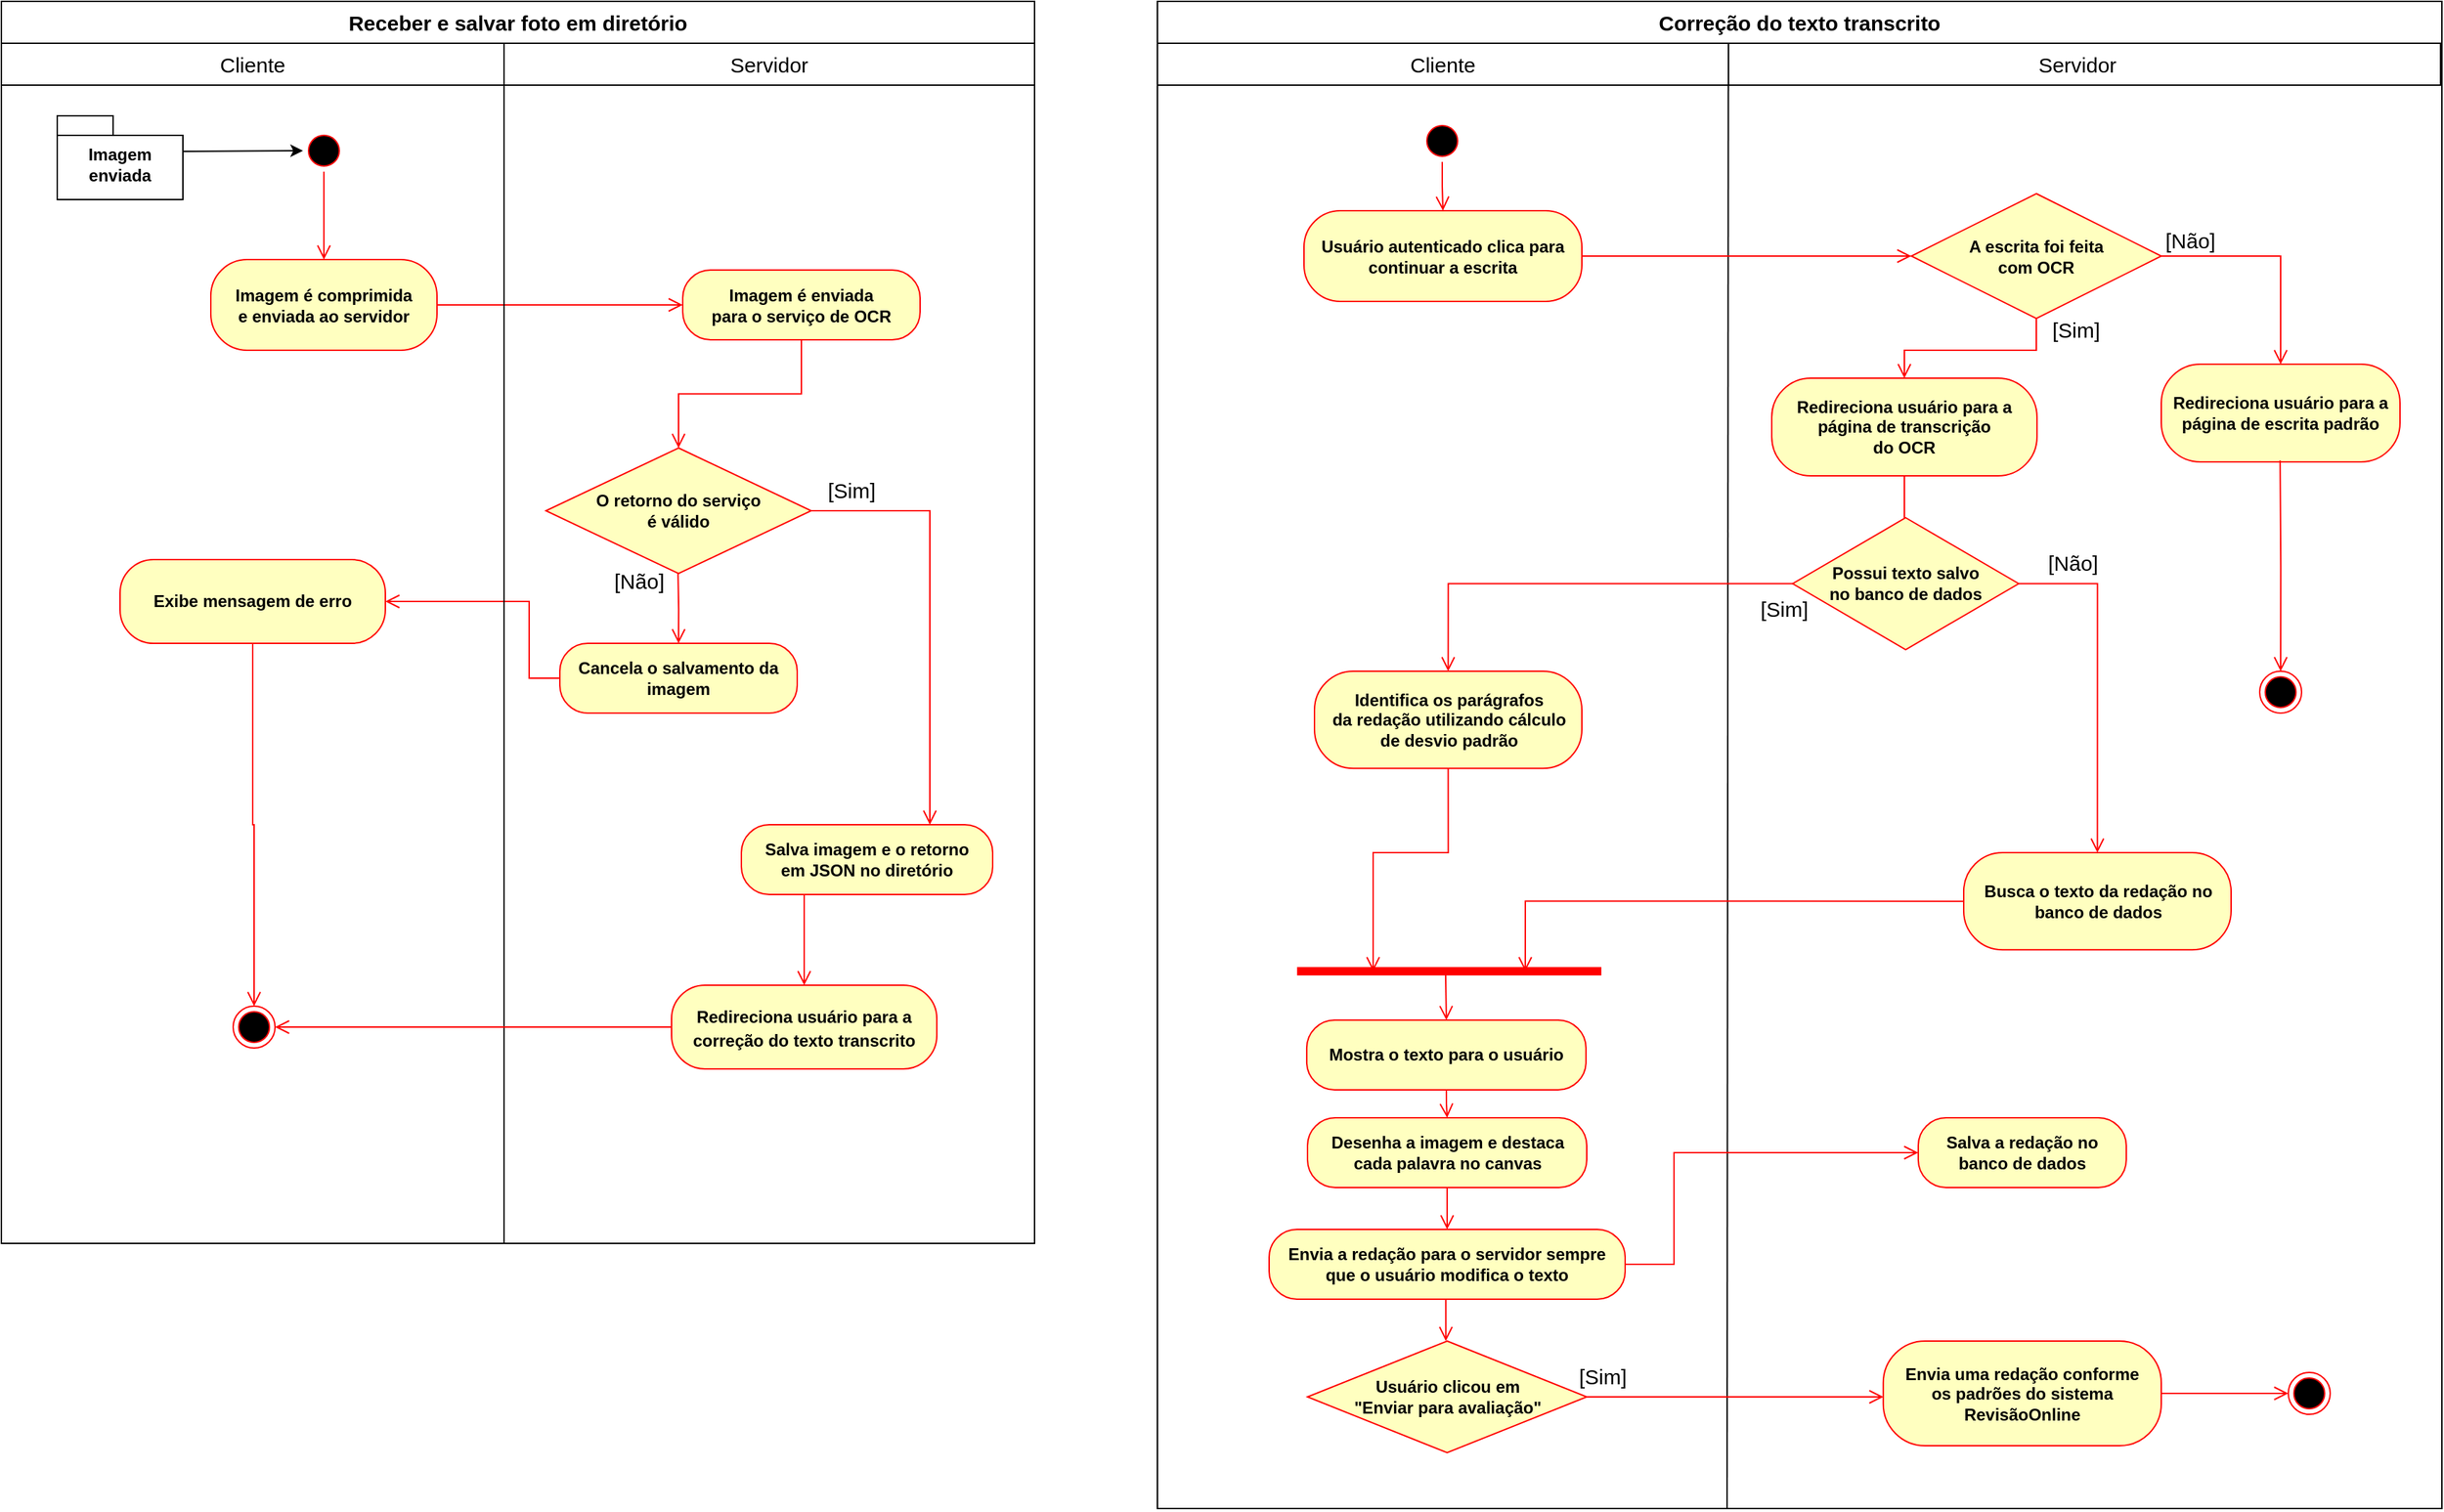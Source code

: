 <mxfile version="24.7.5">
  <diagram name="Page-1" id="BAec64L_Z81vPXz8HiST">
    <mxGraphModel dx="1714" dy="969" grid="1" gridSize="10" guides="1" tooltips="1" connect="1" arrows="1" fold="1" page="1" pageScale="1" pageWidth="827" pageHeight="1169" math="0" shadow="0">
      <root>
        <mxCell id="0" />
        <mxCell id="1" parent="0" />
        <mxCell id="wz36yzEruvP4x7EnCw-V-7" value="&lt;font style=&quot;font-size: 15px;&quot;&gt;Receber e salvar foto em diretório&lt;/font&gt;" style="swimlane;whiteSpace=wrap;html=1;startSize=30;" parent="1" vertex="1">
          <mxGeometry x="52" y="60" width="740" height="890" as="geometry" />
        </mxCell>
        <mxCell id="wz36yzEruvP4x7EnCw-V-8" value="Imagem enviada " style="shape=folder;fontStyle=1;spacingTop=10;tabWidth=40;tabHeight=14;tabPosition=left;html=1;whiteSpace=wrap;" parent="wz36yzEruvP4x7EnCw-V-7" vertex="1">
          <mxGeometry x="40" y="82" width="90" height="60" as="geometry" />
        </mxCell>
        <mxCell id="wz36yzEruvP4x7EnCw-V-9" value="" style="ellipse;html=1;shape=startState;fillColor=#000000;strokeColor=#ff0000;" parent="wz36yzEruvP4x7EnCw-V-7" vertex="1">
          <mxGeometry x="216" y="92" width="30" height="30" as="geometry" />
        </mxCell>
        <mxCell id="wz36yzEruvP4x7EnCw-V-10" value="" style="edgeStyle=orthogonalEdgeStyle;html=1;verticalAlign=bottom;endArrow=open;endSize=8;strokeColor=#ff0000;rounded=0;" parent="wz36yzEruvP4x7EnCw-V-7" source="wz36yzEruvP4x7EnCw-V-9" edge="1">
          <mxGeometry relative="1" as="geometry">
            <mxPoint x="231" y="185" as="targetPoint" />
          </mxGeometry>
        </mxCell>
        <mxCell id="wz36yzEruvP4x7EnCw-V-11" value="&lt;div&gt;&lt;font size=&quot;1&quot;&gt;&lt;b style=&quot;font-size: 12px;&quot;&gt;Imagem é comprimida&lt;br&gt;e enviada ao servidor&lt;br&gt;&lt;/b&gt;&lt;/font&gt;&lt;/div&gt;" style="rounded=1;whiteSpace=wrap;html=1;arcSize=40;fontColor=#000000;fillColor=#ffffc0;strokeColor=#ff0000;" parent="wz36yzEruvP4x7EnCw-V-7" vertex="1">
          <mxGeometry x="150" y="185" width="162" height="65" as="geometry" />
        </mxCell>
        <mxCell id="wz36yzEruvP4x7EnCw-V-12" value="" style="edgeStyle=orthogonalEdgeStyle;html=1;verticalAlign=bottom;endArrow=open;endSize=8;strokeColor=#ff0000;rounded=0;entryX=0;entryY=0.5;entryDx=0;entryDy=0;" parent="wz36yzEruvP4x7EnCw-V-7" source="wz36yzEruvP4x7EnCw-V-11" edge="1" target="wz36yzEruvP4x7EnCw-V-16">
          <mxGeometry relative="1" as="geometry">
            <mxPoint x="490" y="240" as="targetPoint" />
          </mxGeometry>
        </mxCell>
        <mxCell id="wz36yzEruvP4x7EnCw-V-14" value="" style="endArrow=classic;html=1;rounded=0;entryX=0;entryY=0.5;entryDx=0;entryDy=0;exitX=0;exitY=0;exitDx=90;exitDy=25.5;exitPerimeter=0;" parent="wz36yzEruvP4x7EnCw-V-7" source="wz36yzEruvP4x7EnCw-V-8" target="wz36yzEruvP4x7EnCw-V-9" edge="1">
          <mxGeometry width="50" height="50" relative="1" as="geometry">
            <mxPoint x="284" y="109.23" as="sourcePoint" />
            <mxPoint x="364" y="109.23" as="targetPoint" />
          </mxGeometry>
        </mxCell>
        <mxCell id="wz36yzEruvP4x7EnCw-V-16" value="&lt;font style=&quot;font-size: 12px;&quot;&gt;&lt;b&gt;Imagem é enviada &lt;br&gt;para o serviço de OCR&lt;/b&gt;&lt;/font&gt;" style="rounded=1;whiteSpace=wrap;html=1;arcSize=40;fontColor=#000000;fillColor=#ffffc0;strokeColor=#ff0000;" parent="wz36yzEruvP4x7EnCw-V-7" vertex="1">
          <mxGeometry x="488" y="192.5" width="170" height="50" as="geometry" />
        </mxCell>
        <mxCell id="wz36yzEruvP4x7EnCw-V-21" value="&lt;b&gt;Cancela o salvamento da imagem&lt;br&gt;&lt;/b&gt;" style="rounded=1;whiteSpace=wrap;html=1;arcSize=40;fontColor=#000000;fillColor=#ffffc0;strokeColor=#ff0000;" parent="wz36yzEruvP4x7EnCw-V-7" vertex="1">
          <mxGeometry x="400" y="460" width="170" height="50" as="geometry" />
        </mxCell>
        <mxCell id="wz36yzEruvP4x7EnCw-V-22" value="&lt;b&gt;Exibe mensagem de erro&lt;/b&gt;" style="rounded=1;whiteSpace=wrap;html=1;arcSize=40;fontColor=#000000;fillColor=#ffffc0;strokeColor=#ff0000;" parent="wz36yzEruvP4x7EnCw-V-7" vertex="1">
          <mxGeometry x="85" y="400" width="190" height="60" as="geometry" />
        </mxCell>
        <mxCell id="wz36yzEruvP4x7EnCw-V-23" value="" style="edgeStyle=orthogonalEdgeStyle;html=1;verticalAlign=bottom;endArrow=open;endSize=8;strokeColor=#ff0000;rounded=0;exitX=0;exitY=0.5;exitDx=0;exitDy=0;entryX=1;entryY=0.5;entryDx=0;entryDy=0;" parent="wz36yzEruvP4x7EnCw-V-7" source="wz36yzEruvP4x7EnCw-V-21" target="wz36yzEruvP4x7EnCw-V-22" edge="1">
          <mxGeometry relative="1" as="geometry">
            <mxPoint x="820" y="465" as="targetPoint" />
            <Array as="points">
              <mxPoint x="378" y="485" />
              <mxPoint x="378" y="430" />
            </Array>
          </mxGeometry>
        </mxCell>
        <mxCell id="wz36yzEruvP4x7EnCw-V-51" value="" style="ellipse;html=1;shape=endState;fillColor=#000000;strokeColor=#ff0000;" parent="wz36yzEruvP4x7EnCw-V-7" vertex="1">
          <mxGeometry x="166" y="720" width="30" height="30" as="geometry" />
        </mxCell>
        <mxCell id="wz36yzEruvP4x7EnCw-V-54" value="&lt;font style=&quot;font-size: 15px;&quot;&gt;Cliente&lt;/font&gt;" style="html=1;whiteSpace=wrap;" parent="wz36yzEruvP4x7EnCw-V-7" vertex="1">
          <mxGeometry y="30" width="360" height="30" as="geometry" />
        </mxCell>
        <mxCell id="wz36yzEruvP4x7EnCw-V-55" value="&lt;font style=&quot;font-size: 15px;&quot;&gt;Servidor&lt;/font&gt;" style="html=1;whiteSpace=wrap;" parent="wz36yzEruvP4x7EnCw-V-7" vertex="1">
          <mxGeometry x="360" y="30" width="380" height="30" as="geometry" />
        </mxCell>
        <mxCell id="wz36yzEruvP4x7EnCw-V-56" value="" style="endArrow=none;html=1;rounded=0;entryX=1;entryY=0.5;entryDx=0;entryDy=0;" parent="wz36yzEruvP4x7EnCw-V-7" edge="1">
          <mxGeometry width="50" height="50" relative="1" as="geometry">
            <mxPoint x="360" y="890" as="sourcePoint" />
            <mxPoint x="360" y="45" as="targetPoint" />
          </mxGeometry>
        </mxCell>
        <mxCell id="wz36yzEruvP4x7EnCw-V-64" value="" style="edgeStyle=orthogonalEdgeStyle;html=1;verticalAlign=bottom;endArrow=open;endSize=8;strokeColor=#ff0000;rounded=0;exitX=0.5;exitY=1;exitDx=0;exitDy=0;entryX=0.5;entryY=0;entryDx=0;entryDy=0;" parent="wz36yzEruvP4x7EnCw-V-7" source="wz36yzEruvP4x7EnCw-V-22" target="wz36yzEruvP4x7EnCw-V-51" edge="1">
          <mxGeometry relative="1" as="geometry">
            <mxPoint x="554.38" y="800" as="targetPoint" />
            <mxPoint x="554.38" y="665" as="sourcePoint" />
          </mxGeometry>
        </mxCell>
        <mxCell id="D2q2hoNaxWQnG8xuTikW-53" value="&lt;font style=&quot;font-size: 12px;&quot;&gt;&lt;b&gt;O retorno do serviço&lt;br&gt; é válido&lt;/b&gt;&lt;/font&gt;" style="rhombus;whiteSpace=wrap;html=1;fontColor=#000000;fillColor=#ffffc0;strokeColor=#ff0000;" vertex="1" parent="wz36yzEruvP4x7EnCw-V-7">
          <mxGeometry x="390" y="320" width="190" height="90" as="geometry" />
        </mxCell>
        <mxCell id="D2q2hoNaxWQnG8xuTikW-55" value="" style="edgeStyle=orthogonalEdgeStyle;html=1;verticalAlign=bottom;endArrow=open;endSize=8;strokeColor=#ff0000;rounded=0;exitX=0.5;exitY=1;exitDx=0;exitDy=0;entryX=0.5;entryY=0;entryDx=0;entryDy=0;" edge="1" parent="wz36yzEruvP4x7EnCw-V-7" source="wz36yzEruvP4x7EnCw-V-16" target="D2q2hoNaxWQnG8xuTikW-53">
          <mxGeometry relative="1" as="geometry">
            <mxPoint x="541.7" y="370" as="targetPoint" />
            <mxPoint x="541.7" y="310" as="sourcePoint" />
          </mxGeometry>
        </mxCell>
        <mxCell id="D2q2hoNaxWQnG8xuTikW-56" value="&lt;font style=&quot;font-size: 15px;&quot;&gt;[&lt;/font&gt;&lt;font style=&quot;font-size: 15px;&quot;&gt;Não]&lt;/font&gt;" style="edgeStyle=orthogonalEdgeStyle;html=1;align=left;verticalAlign=top;endArrow=open;endSize=8;strokeColor=#ff0000;rounded=0;entryX=0.5;entryY=0;entryDx=0;entryDy=0;" edge="1" parent="wz36yzEruvP4x7EnCw-V-7" target="wz36yzEruvP4x7EnCw-V-21">
          <mxGeometry x="-1" y="-48" relative="1" as="geometry">
            <mxPoint x="484.63" y="480" as="targetPoint" />
            <mxPoint y="-11" as="offset" />
            <mxPoint x="484.63" y="410" as="sourcePoint" />
          </mxGeometry>
        </mxCell>
        <mxCell id="D2q2hoNaxWQnG8xuTikW-57" value="&lt;font style=&quot;font-size: 15px;&quot;&gt;[&lt;/font&gt;&lt;font style=&quot;font-size: 15px;&quot;&gt;Sim]&lt;/font&gt;" style="edgeStyle=orthogonalEdgeStyle;html=1;align=left;verticalAlign=top;endArrow=open;endSize=8;strokeColor=#ff0000;rounded=0;entryX=0.75;entryY=0;entryDx=0;entryDy=0;exitX=1;exitY=0.5;exitDx=0;exitDy=0;" edge="1" parent="wz36yzEruvP4x7EnCw-V-7" target="D2q2hoNaxWQnG8xuTikW-58" source="D2q2hoNaxWQnG8xuTikW-53">
          <mxGeometry x="-0.939" y="30" relative="1" as="geometry">
            <mxPoint x="570" y="615" as="targetPoint" />
            <mxPoint as="offset" />
            <mxPoint x="621" y="520" as="sourcePoint" />
          </mxGeometry>
        </mxCell>
        <mxCell id="D2q2hoNaxWQnG8xuTikW-58" value="&lt;b&gt;Salva imagem e o retorno &lt;br&gt;em JSON no diretório&lt;br&gt;&lt;/b&gt;" style="rounded=1;whiteSpace=wrap;html=1;arcSize=40;fontColor=#000000;fillColor=#ffffc0;strokeColor=#ff0000;" vertex="1" parent="wz36yzEruvP4x7EnCw-V-7">
          <mxGeometry x="530" y="590" width="180" height="50" as="geometry" />
        </mxCell>
        <mxCell id="D2q2hoNaxWQnG8xuTikW-59" value="" style="edgeStyle=orthogonalEdgeStyle;html=1;verticalAlign=bottom;endArrow=open;endSize=8;strokeColor=#ff0000;rounded=0;exitX=0.25;exitY=1;exitDx=0;exitDy=0;entryX=0.5;entryY=0;entryDx=0;entryDy=0;" edge="1" parent="wz36yzEruvP4x7EnCw-V-7" source="D2q2hoNaxWQnG8xuTikW-58" target="D2q2hoNaxWQnG8xuTikW-60">
          <mxGeometry relative="1" as="geometry">
            <mxPoint x="601" y="705" as="targetPoint" />
          </mxGeometry>
        </mxCell>
        <mxCell id="D2q2hoNaxWQnG8xuTikW-60" value="&lt;font style=&quot;font-size: 14px;&quot;&gt;&lt;b style=&quot;font-size: 12px;&quot;&gt;&lt;font style=&quot;font-size: 12px;&quot;&gt;Redireciona usuário para a correção do texto transcrito&lt;br&gt;&lt;/font&gt;&lt;/b&gt;&lt;/font&gt;" style="rounded=1;whiteSpace=wrap;html=1;arcSize=40;fontColor=#000000;fillColor=#ffffc0;strokeColor=#ff0000;" vertex="1" parent="wz36yzEruvP4x7EnCw-V-7">
          <mxGeometry x="480" y="705" width="190" height="60" as="geometry" />
        </mxCell>
        <mxCell id="D2q2hoNaxWQnG8xuTikW-61" value="" style="edgeStyle=orthogonalEdgeStyle;html=1;verticalAlign=bottom;endArrow=open;endSize=8;strokeColor=#ff0000;rounded=0;exitX=0;exitY=0.5;exitDx=0;exitDy=0;entryX=1;entryY=0.5;entryDx=0;entryDy=0;" edge="1" parent="wz36yzEruvP4x7EnCw-V-7" source="D2q2hoNaxWQnG8xuTikW-60" target="wz36yzEruvP4x7EnCw-V-51">
          <mxGeometry relative="1" as="geometry">
            <mxPoint x="401" y="755" as="targetPoint" />
            <mxPoint x="401" y="710" as="sourcePoint" />
          </mxGeometry>
        </mxCell>
        <mxCell id="wz36yzEruvP4x7EnCw-V-28" value="&lt;font style=&quot;font-size: 15px;&quot;&gt;Correção do texto transcrito&lt;/font&gt;" style="swimlane;whiteSpace=wrap;html=1;startSize=30;container=0;" parent="1" vertex="1">
          <mxGeometry x="880" y="60" width="920" height="1080" as="geometry" />
        </mxCell>
        <mxCell id="D2q2hoNaxWQnG8xuTikW-64" value="" style="endArrow=none;html=1;rounded=0;entryX=0.021;entryY=0.04;entryDx=0;entryDy=0;entryPerimeter=0;" edge="1" parent="wz36yzEruvP4x7EnCw-V-28">
          <mxGeometry width="50" height="50" relative="1" as="geometry">
            <mxPoint x="408" y="1080" as="sourcePoint" />
            <mxPoint x="408.92" y="31.2" as="targetPoint" />
          </mxGeometry>
        </mxCell>
        <mxCell id="D2q2hoNaxWQnG8xuTikW-37" value="" style="edgeStyle=orthogonalEdgeStyle;html=1;align=left;verticalAlign=top;endArrow=open;endSize=8;strokeColor=#ff0000;rounded=0;entryX=0.5;entryY=0;entryDx=0;entryDy=0;exitX=0.5;exitY=1;exitDx=0;exitDy=0;" edge="1" parent="1" source="D2q2hoNaxWQnG8xuTikW-31" target="D2q2hoNaxWQnG8xuTikW-38">
          <mxGeometry x="-1" relative="1" as="geometry">
            <mxPoint x="1077" y="960" as="targetPoint" />
            <mxPoint x="1076.45" y="928" as="sourcePoint" />
          </mxGeometry>
        </mxCell>
        <mxCell id="D2q2hoNaxWQnG8xuTikW-38" value="&lt;b&gt;Envia a redação para o servidor sempre&lt;br&gt; que o usuário modifica o texto&lt;br&gt;&lt;/b&gt;" style="rounded=1;whiteSpace=wrap;html=1;arcSize=40;fontColor=#000000;fillColor=#ffffc0;strokeColor=#ff0000;" vertex="1" parent="1">
          <mxGeometry x="960" y="940" width="255" height="50" as="geometry" />
        </mxCell>
        <mxCell id="D2q2hoNaxWQnG8xuTikW-49" value="" style="edgeStyle=orthogonalEdgeStyle;html=1;align=left;verticalAlign=top;endArrow=open;endSize=8;strokeColor=#ff0000;rounded=0;entryX=0.5;entryY=0;entryDx=0;entryDy=0;exitX=0.5;exitY=1;exitDx=0;exitDy=0;" edge="1" parent="1">
          <mxGeometry x="-1" relative="1" as="geometry">
            <mxPoint x="1086.58" y="1020" as="targetPoint" />
            <mxPoint x="1086.58" y="990" as="sourcePoint" />
            <Array as="points">
              <mxPoint x="1086.58" y="1010" />
              <mxPoint x="1086.58" y="1010" />
            </Array>
          </mxGeometry>
        </mxCell>
        <mxCell id="wz36yzEruvP4x7EnCw-V-47" value="&lt;font style=&quot;font-size: 15px;&quot;&gt;Servidor&lt;/font&gt;" style="html=1;whiteSpace=wrap;" parent="1" vertex="1">
          <mxGeometry x="1279" y="90" width="520" height="30" as="geometry" />
        </mxCell>
        <mxCell id="wz36yzEruvP4x7EnCw-V-63" value="&lt;b&gt;A escrita foi feita &lt;br&gt;com OCR&lt;/b&gt;" style="rhombus;whiteSpace=wrap;html=1;fontColor=#000000;fillColor=#ffffc0;strokeColor=#ff0000;" parent="1" vertex="1">
          <mxGeometry x="1420" y="197.75" width="179" height="89.5" as="geometry" />
        </mxCell>
        <mxCell id="wz36yzEruvP4x7EnCw-V-61" value="&lt;font style=&quot;font-size: 15px;&quot;&gt;[Não]&lt;/font&gt;" style="edgeStyle=orthogonalEdgeStyle;html=1;align=left;verticalAlign=bottom;endArrow=open;endSize=8;strokeColor=#ff0000;rounded=0;exitX=1;exitY=0.5;exitDx=0;exitDy=0;entryX=0.5;entryY=0;entryDx=0;entryDy=0;" parent="1" edge="1" target="wz36yzEruvP4x7EnCw-V-43" source="wz36yzEruvP4x7EnCw-V-63">
          <mxGeometry x="-0.988" relative="1" as="geometry">
            <mxPoint x="1721" y="317.5" as="targetPoint" />
            <mxPoint x="1766.0" y="230" as="sourcePoint" />
            <mxPoint as="offset" />
            <Array as="points">
              <mxPoint x="1685" y="242" />
            </Array>
          </mxGeometry>
        </mxCell>
        <mxCell id="wz36yzEruvP4x7EnCw-V-62" value="&lt;font style=&quot;font-size: 15px;&quot;&gt;[Sim]&lt;/font&gt;" style="edgeStyle=orthogonalEdgeStyle;html=1;align=left;verticalAlign=top;endArrow=open;endSize=8;strokeColor=#ff0000;rounded=0;exitX=0.5;exitY=1;exitDx=0;exitDy=0;entryX=0.5;entryY=0;entryDx=0;entryDy=0;" parent="1" edge="1" target="D2q2hoNaxWQnG8xuTikW-1" source="wz36yzEruvP4x7EnCw-V-63">
          <mxGeometry x="-1" y="12" relative="1" as="geometry">
            <mxPoint x="1555" y="437.5" as="targetPoint" />
            <mxPoint x="1480.0" y="374.75" as="sourcePoint" />
            <Array as="points">
              <mxPoint x="1510" y="310" />
              <mxPoint x="1415" y="310" />
            </Array>
            <mxPoint x="-3" y="-7" as="offset" />
          </mxGeometry>
        </mxCell>
        <mxCell id="D2q2hoNaxWQnG8xuTikW-9" value="" style="edgeStyle=orthogonalEdgeStyle;html=1;align=left;verticalAlign=top;endArrow=open;endSize=8;strokeColor=#ff0000;rounded=0;exitX=0.5;exitY=1;exitDx=0;exitDy=0;entryX=0.5;entryY=0;entryDx=0;entryDy=0;" edge="1" parent="1" source="D2q2hoNaxWQnG8xuTikW-1" target="D2q2hoNaxWQnG8xuTikW-21">
          <mxGeometry x="-1" y="12" relative="1" as="geometry">
            <mxPoint x="1574" y="557.5" as="targetPoint" />
            <mxPoint x="1574.84" y="527.5" as="sourcePoint" />
            <mxPoint x="-3" y="-7" as="offset" />
            <Array as="points">
              <mxPoint x="1415" y="440" />
              <mxPoint x="1416" y="440" />
            </Array>
          </mxGeometry>
        </mxCell>
        <mxCell id="D2q2hoNaxWQnG8xuTikW-1" value="&lt;b&gt;Redireciona usuário para a página de transcrição &lt;br&gt;do OCR&lt;br&gt;&lt;/b&gt;" style="rounded=1;whiteSpace=wrap;html=1;arcSize=40;fontColor=#000000;fillColor=#ffffc0;strokeColor=#ff0000;" vertex="1" parent="1">
          <mxGeometry x="1320" y="330" width="190" height="70" as="geometry" />
        </mxCell>
        <mxCell id="D2q2hoNaxWQnG8xuTikW-23" value="&lt;font style=&quot;font-size: 15px;&quot;&gt;[Sim]&lt;/font&gt;" style="edgeStyle=orthogonalEdgeStyle;html=1;align=left;verticalAlign=top;endArrow=open;endSize=8;strokeColor=#ff0000;rounded=0;exitX=0;exitY=0.5;exitDx=0;exitDy=0;entryX=0.5;entryY=0;entryDx=0;entryDy=0;" edge="1" parent="1" source="D2q2hoNaxWQnG8xuTikW-21" target="D2q2hoNaxWQnG8xuTikW-25">
          <mxGeometry x="-0.836" y="3" relative="1" as="geometry">
            <mxPoint x="1130" y="530" as="targetPoint" />
            <Array as="points">
              <mxPoint x="1088" y="477" />
            </Array>
            <mxPoint as="offset" />
          </mxGeometry>
        </mxCell>
        <mxCell id="D2q2hoNaxWQnG8xuTikW-62" value="" style="edgeStyle=orthogonalEdgeStyle;html=1;verticalAlign=bottom;endArrow=open;endSize=8;strokeColor=#ff0000;rounded=0;exitX=1;exitY=0.5;exitDx=0;exitDy=0;entryX=0;entryY=0.5;entryDx=0;entryDy=0;" edge="1" parent="1" source="wz36yzEruvP4x7EnCw-V-32" target="wz36yzEruvP4x7EnCw-V-63">
          <mxGeometry relative="1" as="geometry">
            <mxPoint x="1225" y="230" as="targetPoint" />
            <mxPoint x="1224" y="195" as="sourcePoint" />
          </mxGeometry>
        </mxCell>
        <mxCell id="wz36yzEruvP4x7EnCw-V-30" value="" style="ellipse;html=1;shape=startState;fillColor=#000000;strokeColor=#ff0000;" parent="1" vertex="1">
          <mxGeometry x="1069" y="145" width="30" height="30" as="geometry" />
        </mxCell>
        <mxCell id="wz36yzEruvP4x7EnCw-V-31" value="" style="edgeStyle=orthogonalEdgeStyle;html=1;verticalAlign=bottom;endArrow=open;endSize=8;strokeColor=#ff0000;rounded=0;exitX=0.5;exitY=1;exitDx=0;exitDy=0;entryX=0.5;entryY=0;entryDx=0;entryDy=0;" parent="1" source="wz36yzEruvP4x7EnCw-V-30" target="wz36yzEruvP4x7EnCw-V-32" edge="1">
          <mxGeometry relative="1" as="geometry">
            <mxPoint x="745" y="245" as="targetPoint" />
          </mxGeometry>
        </mxCell>
        <mxCell id="wz36yzEruvP4x7EnCw-V-32" value="&lt;b&gt;Usuário autenticado clica para continuar a escrita&lt;br&gt;&lt;/b&gt;" style="rounded=1;whiteSpace=wrap;html=1;arcSize=40;fontColor=#000000;fillColor=#ffffc0;strokeColor=#ff0000;" parent="1" vertex="1">
          <mxGeometry x="985" y="210" width="199" height="65" as="geometry" />
        </mxCell>
        <mxCell id="wz36yzEruvP4x7EnCw-V-48" value="&lt;font style=&quot;font-size: 15px;&quot;&gt;Cliente&lt;/font&gt;" style="html=1;whiteSpace=wrap;" parent="1" vertex="1">
          <mxGeometry x="880" y="90" width="409" height="30" as="geometry" />
        </mxCell>
        <mxCell id="D2q2hoNaxWQnG8xuTikW-25" value="&lt;b&gt;Identifica os parágrafos &lt;br&gt;da redação utilizando cálculo&lt;br&gt; de desvio padrão&lt;br&gt;&lt;/b&gt;" style="rounded=1;whiteSpace=wrap;html=1;arcSize=40;fontColor=#000000;fillColor=#ffffc0;strokeColor=#ff0000;" vertex="1" parent="1">
          <mxGeometry x="992.5" y="540" width="191.5" height="69.64" as="geometry" />
        </mxCell>
        <mxCell id="D2q2hoNaxWQnG8xuTikW-13" value="&lt;b&gt;Mostra o texto para o usuário&lt;br&gt;&lt;/b&gt;" style="rounded=1;whiteSpace=wrap;html=1;arcSize=40;fontColor=#000000;fillColor=#ffffc0;strokeColor=#ff0000;" vertex="1" parent="1">
          <mxGeometry x="986.95" y="790" width="200" height="50" as="geometry" />
        </mxCell>
        <mxCell id="D2q2hoNaxWQnG8xuTikW-20" value="" style="edgeStyle=orthogonalEdgeStyle;html=1;align=left;verticalAlign=top;endArrow=open;endSize=8;strokeColor=#ff0000;rounded=0;exitX=0.5;exitY=1;exitDx=0;exitDy=0;entryX=0.25;entryY=0.5;entryDx=0;entryDy=0;entryPerimeter=0;" edge="1" parent="1" source="D2q2hoNaxWQnG8xuTikW-25" target="D2q2hoNaxWQnG8xuTikW-27">
          <mxGeometry x="-1" relative="1" as="geometry">
            <mxPoint x="1182.95" y="830" as="targetPoint" />
            <mxPoint x="1182.95" y="780" as="sourcePoint" />
            <Array as="points">
              <mxPoint x="1088" y="670" />
              <mxPoint x="1034" y="670" />
            </Array>
          </mxGeometry>
        </mxCell>
        <mxCell id="D2q2hoNaxWQnG8xuTikW-27" value="" style="shape=line;html=1;strokeWidth=6;strokeColor=#ff0000;" vertex="1" parent="1">
          <mxGeometry x="980" y="750" width="217.95" height="10" as="geometry" />
        </mxCell>
        <mxCell id="D2q2hoNaxWQnG8xuTikW-30" value="" style="edgeStyle=orthogonalEdgeStyle;html=1;align=left;verticalAlign=top;endArrow=open;endSize=8;strokeColor=#ff0000;rounded=0;entryX=0.5;entryY=0;entryDx=0;entryDy=0;" edge="1" parent="1" target="D2q2hoNaxWQnG8xuTikW-13">
          <mxGeometry x="-1" relative="1" as="geometry">
            <mxPoint x="1086.95" y="790" as="targetPoint" />
            <mxPoint x="1086.45" y="758" as="sourcePoint" />
          </mxGeometry>
        </mxCell>
        <mxCell id="D2q2hoNaxWQnG8xuTikW-26" value="" style="edgeStyle=orthogonalEdgeStyle;html=1;align=left;verticalAlign=top;endArrow=open;endSize=8;strokeColor=#ff0000;rounded=0;entryX=0.75;entryY=0.5;entryDx=0;entryDy=0;entryPerimeter=0;exitX=0;exitY=0.5;exitDx=0;exitDy=0;" edge="1" parent="1" source="D2q2hoNaxWQnG8xuTikW-4" target="D2q2hoNaxWQnG8xuTikW-27">
          <mxGeometry x="-1" relative="1" as="geometry">
            <mxPoint x="943.95" y="830" as="targetPoint" />
            <mxPoint x="1410" y="680" as="sourcePoint" />
            <Array as="points">
              <mxPoint x="1144" y="705" />
            </Array>
          </mxGeometry>
        </mxCell>
        <mxCell id="D2q2hoNaxWQnG8xuTikW-31" value="&lt;b&gt;Desenha a imagem e destaca &lt;br&gt;cada palavra no canvas&lt;br&gt;&lt;/b&gt;" style="rounded=1;whiteSpace=wrap;html=1;arcSize=40;fontColor=#000000;fillColor=#ffffc0;strokeColor=#ff0000;" vertex="1" parent="1">
          <mxGeometry x="987.5" y="860" width="200" height="50" as="geometry" />
        </mxCell>
        <mxCell id="D2q2hoNaxWQnG8xuTikW-35" value="" style="edgeStyle=orthogonalEdgeStyle;html=1;align=left;verticalAlign=top;endArrow=open;endSize=8;strokeColor=#ff0000;rounded=0;entryX=0.5;entryY=0;entryDx=0;entryDy=0;exitX=0.5;exitY=1;exitDx=0;exitDy=0;" edge="1" parent="1" source="D2q2hoNaxWQnG8xuTikW-13" target="D2q2hoNaxWQnG8xuTikW-31">
          <mxGeometry x="-1" relative="1" as="geometry">
            <mxPoint x="1086.95" y="870" as="targetPoint" />
            <mxPoint x="1086.45" y="838" as="sourcePoint" />
          </mxGeometry>
        </mxCell>
        <mxCell id="D2q2hoNaxWQnG8xuTikW-46" value="&lt;b&gt;Usuário clicou em&lt;br&gt;&quot;Enviar para avaliação&quot;&lt;/b&gt;" style="rhombus;whiteSpace=wrap;html=1;fontColor=#000000;fillColor=#ffffc0;strokeColor=#ff0000;" vertex="1" parent="1">
          <mxGeometry x="987.5" y="1020" width="200" height="80" as="geometry" />
        </mxCell>
        <mxCell id="D2q2hoNaxWQnG8xuTikW-63" value="" style="edgeStyle=orthogonalEdgeStyle;html=1;align=left;verticalAlign=top;endArrow=open;endSize=8;strokeColor=#ff0000;rounded=0;entryX=0;entryY=0.5;entryDx=0;entryDy=0;exitX=1;exitY=0.5;exitDx=0;exitDy=0;" edge="1" parent="1" source="D2q2hoNaxWQnG8xuTikW-38" target="D2q2hoNaxWQnG8xuTikW-45">
          <mxGeometry x="-1" relative="1" as="geometry">
            <mxPoint x="820" y="890" as="targetPoint" />
            <mxPoint x="1250" y="1010" as="sourcePoint" />
            <Array as="points">
              <mxPoint x="1250" y="965" />
              <mxPoint x="1250" y="885" />
            </Array>
          </mxGeometry>
        </mxCell>
        <mxCell id="wz36yzEruvP4x7EnCw-V-43" value="&lt;b&gt;Redireciona usuário para a página de escrita padrão&lt;br&gt;&lt;/b&gt;" style="rounded=1;whiteSpace=wrap;html=1;arcSize=40;fontColor=#000000;fillColor=#ffffc0;strokeColor=#ff0000;" parent="1" vertex="1">
          <mxGeometry x="1599" y="320" width="171" height="70" as="geometry" />
        </mxCell>
        <mxCell id="wz36yzEruvP4x7EnCw-V-65" value="" style="edgeStyle=orthogonalEdgeStyle;html=1;align=left;verticalAlign=top;endArrow=open;endSize=8;strokeColor=#ff0000;rounded=0;exitX=0.5;exitY=1;exitDx=0;exitDy=0;entryX=0.5;entryY=0;entryDx=0;entryDy=0;" parent="1" edge="1" target="wz36yzEruvP4x7EnCw-V-66">
          <mxGeometry x="-1" y="12" relative="1" as="geometry">
            <mxPoint x="1684.87" y="471" as="targetPoint" />
            <mxPoint x="1684.12" y="389" as="sourcePoint" />
            <mxPoint x="-3" y="-7" as="offset" />
          </mxGeometry>
        </mxCell>
        <mxCell id="wz36yzEruvP4x7EnCw-V-66" value="" style="ellipse;html=1;shape=endState;fillColor=#000000;strokeColor=#ff0000;" parent="1" vertex="1">
          <mxGeometry x="1669.5" y="540" width="30" height="30" as="geometry" />
        </mxCell>
        <mxCell id="D2q2hoNaxWQnG8xuTikW-48" value="&lt;font style=&quot;font-size: 15px;&quot;&gt;[Sim]&lt;/font&gt;" style="edgeStyle=orthogonalEdgeStyle;html=1;align=left;verticalAlign=top;endArrow=open;endSize=8;strokeColor=#ff0000;rounded=0;exitX=1;exitY=0.5;exitDx=0;exitDy=0;" edge="1" parent="1">
          <mxGeometry x="-1" y="31" relative="1" as="geometry">
            <mxPoint x="1400" y="1060" as="targetPoint" />
            <mxPoint x="1187.5" y="1060" as="sourcePoint" />
            <Array as="points">
              <mxPoint x="1280.5" y="1060" />
              <mxPoint x="1280.5" y="1060" />
            </Array>
            <mxPoint x="-8" y="1" as="offset" />
          </mxGeometry>
        </mxCell>
        <mxCell id="D2q2hoNaxWQnG8xuTikW-50" value="&lt;b&gt;Envia uma redação conforme&lt;br&gt; os padrões do sistema RevisãoOnline&lt;/b&gt;" style="rounded=1;whiteSpace=wrap;html=1;arcSize=40;fontColor=#000000;fillColor=#ffffc0;strokeColor=#ff0000;" vertex="1" parent="1">
          <mxGeometry x="1399.87" y="1020" width="199.13" height="75" as="geometry" />
        </mxCell>
        <mxCell id="D2q2hoNaxWQnG8xuTikW-51" value="" style="edgeStyle=orthogonalEdgeStyle;html=1;align=left;verticalAlign=top;endArrow=open;endSize=8;strokeColor=#ff0000;rounded=0;exitX=1;exitY=0.5;exitDx=0;exitDy=0;entryX=0;entryY=0.5;entryDx=0;entryDy=0;" edge="1" parent="1" source="D2q2hoNaxWQnG8xuTikW-50" target="D2q2hoNaxWQnG8xuTikW-52">
          <mxGeometry x="-0.86" relative="1" as="geometry">
            <mxPoint x="1630.5" y="984" as="targetPoint" />
            <mxPoint x="1748.5" y="1034" as="sourcePoint" />
            <mxPoint as="offset" />
          </mxGeometry>
        </mxCell>
        <mxCell id="D2q2hoNaxWQnG8xuTikW-52" value="" style="ellipse;html=1;shape=endState;fillColor=#000000;strokeColor=#ff0000;" vertex="1" parent="1">
          <mxGeometry x="1690" y="1042.5" width="30" height="30" as="geometry" />
        </mxCell>
        <mxCell id="D2q2hoNaxWQnG8xuTikW-21" value="&lt;b&gt;Possui texto salvo&lt;br&gt; no banco de dados&lt;/b&gt;" style="rhombus;whiteSpace=wrap;html=1;fontColor=#000000;fillColor=#ffffc0;strokeColor=#ff0000;" vertex="1" parent="1">
          <mxGeometry x="1335" y="430" width="161.87" height="94.5" as="geometry" />
        </mxCell>
        <mxCell id="D2q2hoNaxWQnG8xuTikW-4" value="&lt;b&gt;Busca o texto da redação no banco de dados&lt;br&gt;&lt;/b&gt;" style="rounded=1;whiteSpace=wrap;html=1;arcSize=40;fontColor=#000000;fillColor=#ffffc0;strokeColor=#ff0000;" vertex="1" parent="1">
          <mxGeometry x="1457.5" y="670" width="191.5" height="69.64" as="geometry" />
        </mxCell>
        <mxCell id="D2q2hoNaxWQnG8xuTikW-22" value="&lt;font style=&quot;font-size: 15px;&quot;&gt;[Não]&lt;/font&gt;" style="edgeStyle=orthogonalEdgeStyle;html=1;align=left;verticalAlign=bottom;endArrow=open;endSize=8;strokeColor=#ff0000;rounded=0;exitX=1;exitY=0.5;exitDx=0;exitDy=0;entryX=0.5;entryY=0;entryDx=0;entryDy=0;" edge="1" parent="1" source="D2q2hoNaxWQnG8xuTikW-21" target="D2q2hoNaxWQnG8xuTikW-4">
          <mxGeometry x="-0.843" y="3" relative="1" as="geometry">
            <mxPoint x="1630" y="650" as="targetPoint" />
            <mxPoint as="offset" />
          </mxGeometry>
        </mxCell>
        <mxCell id="D2q2hoNaxWQnG8xuTikW-45" value="&lt;b&gt;Salva a redação no banco de dados&lt;br&gt;&lt;/b&gt;" style="rounded=1;whiteSpace=wrap;html=1;arcSize=40;fontColor=#000000;fillColor=#ffffc0;strokeColor=#ff0000;" vertex="1" parent="1">
          <mxGeometry x="1424.94" y="860" width="149" height="50" as="geometry" />
        </mxCell>
      </root>
    </mxGraphModel>
  </diagram>
</mxfile>

